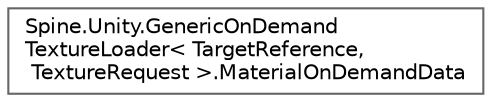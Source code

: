 digraph "类继承关系图"
{
 // LATEX_PDF_SIZE
  bgcolor="transparent";
  edge [fontname=Helvetica,fontsize=10,labelfontname=Helvetica,labelfontsize=10];
  node [fontname=Helvetica,fontsize=10,shape=box,height=0.2,width=0.4];
  rankdir="LR";
  Node0 [id="Node000000",label="Spine.Unity.GenericOnDemand\lTextureLoader\< TargetReference,\l TextureRequest \>.MaterialOnDemandData",height=0.2,width=0.4,color="grey40", fillcolor="white", style="filled",URL="$struct_spine_1_1_unity_1_1_generic_on_demand_texture_loader-2-g_1_1_material_on_demand_data.html",tooltip=" "];
}
